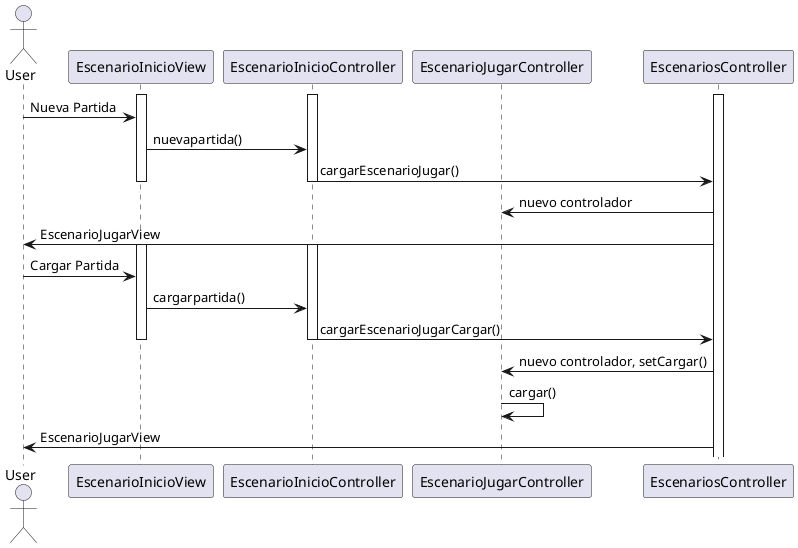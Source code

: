 @startuml
'https://plantuml.com/sequence-diagram

actor User
participant EscenarioInicioView
participant EscenarioInicioController
participant EscenarioJugarController
participant EscenariosController

activate EscenariosController
activate EscenarioInicioView
activate EscenarioInicioController
User -> EscenarioInicioView: Nueva Partida
EscenarioInicioView->EscenarioInicioController: nuevapartida()
EscenarioInicioController->EscenariosController: cargarEscenarioJugar()
deactivate EscenarioInicioController
deactivate EscenarioInicioView
EscenariosController->EscenarioJugarController: nuevo controlador
EscenariosController->User: EscenarioJugarView

activate EscenarioInicioView
activate EscenarioInicioController
User -> EscenarioInicioView: Cargar Partida
EscenarioInicioView->EscenarioInicioController: cargarpartida()
EscenarioInicioController->EscenariosController: cargarEscenarioJugarCargar()
deactivate EscenarioInicioController
deactivate EscenarioInicioView
EscenariosController->EscenarioJugarController: nuevo controlador, setCargar()
EscenarioJugarController->EscenarioJugarController: cargar()
EscenariosController->User: EscenarioJugarView

@enduml